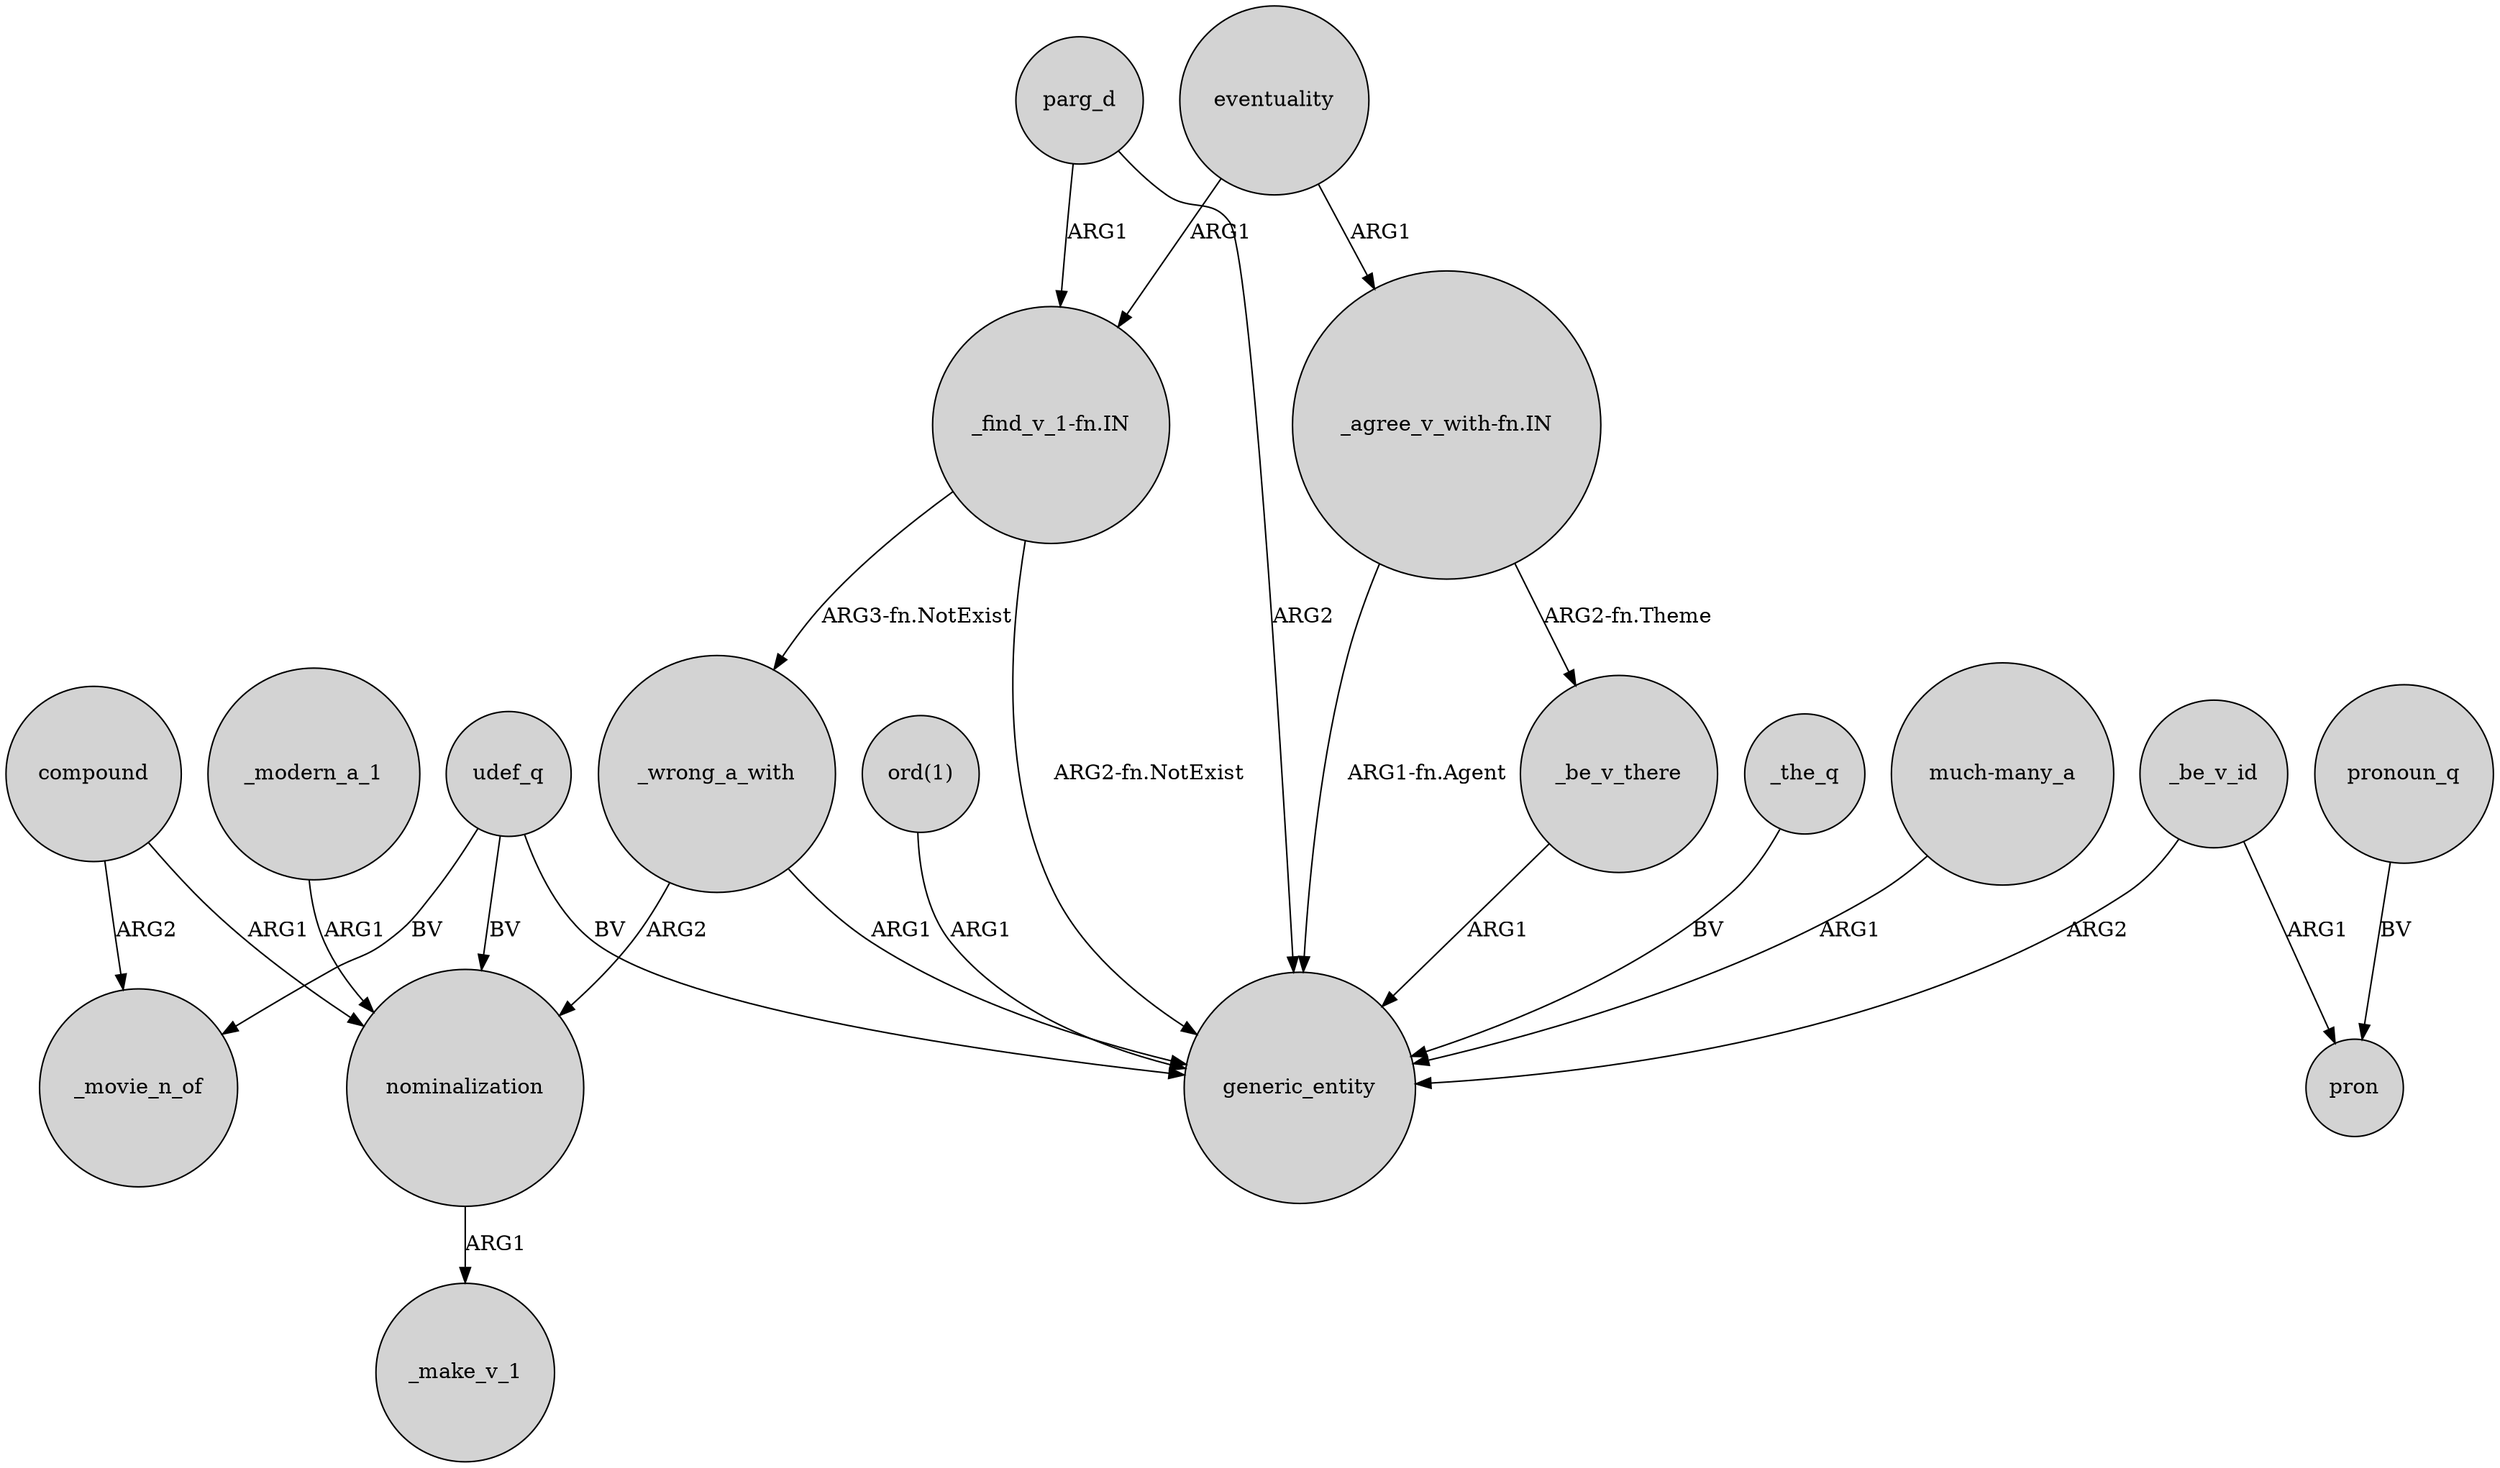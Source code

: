 digraph {
	node [shape=circle style=filled]
	"ord(1)" -> generic_entity [label=ARG1]
	_the_q -> generic_entity [label=BV]
	_modern_a_1 -> nominalization [label=ARG1]
	udef_q -> generic_entity [label=BV]
	_wrong_a_with -> nominalization [label=ARG2]
	eventuality -> "_find_v_1-fn.IN" [label=ARG1]
	"much-many_a" -> generic_entity [label=ARG1]
	parg_d -> generic_entity [label=ARG2]
	eventuality -> "_agree_v_with-fn.IN" [label=ARG1]
	"_find_v_1-fn.IN" -> _wrong_a_with [label="ARG3-fn.NotExist"]
	nominalization -> _make_v_1 [label=ARG1]
	_be_v_id -> pron [label=ARG1]
	_be_v_id -> generic_entity [label=ARG2]
	"_find_v_1-fn.IN" -> generic_entity [label="ARG2-fn.NotExist"]
	compound -> _movie_n_of [label=ARG2]
	pronoun_q -> pron [label=BV]
	"_agree_v_with-fn.IN" -> generic_entity [label="ARG1-fn.Agent"]
	udef_q -> nominalization [label=BV]
	parg_d -> "_find_v_1-fn.IN" [label=ARG1]
	"_agree_v_with-fn.IN" -> _be_v_there [label="ARG2-fn.Theme"]
	_be_v_there -> generic_entity [label=ARG1]
	compound -> nominalization [label=ARG1]
	udef_q -> _movie_n_of [label=BV]
	_wrong_a_with -> generic_entity [label=ARG1]
}
